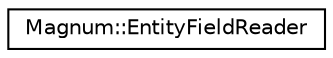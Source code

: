 digraph "圖形化之類別階層"
{
  edge [fontname="Helvetica",fontsize="10",labelfontname="Helvetica",labelfontsize="10"];
  node [fontname="Helvetica",fontsize="10",shape=record];
  rankdir="LR";
  Node1 [label="Magnum::EntityFieldReader",height=0.2,width=0.4,color="black", fillcolor="white", style="filled",URL="$class_magnum_1_1_entity_field_reader.html"];
}
